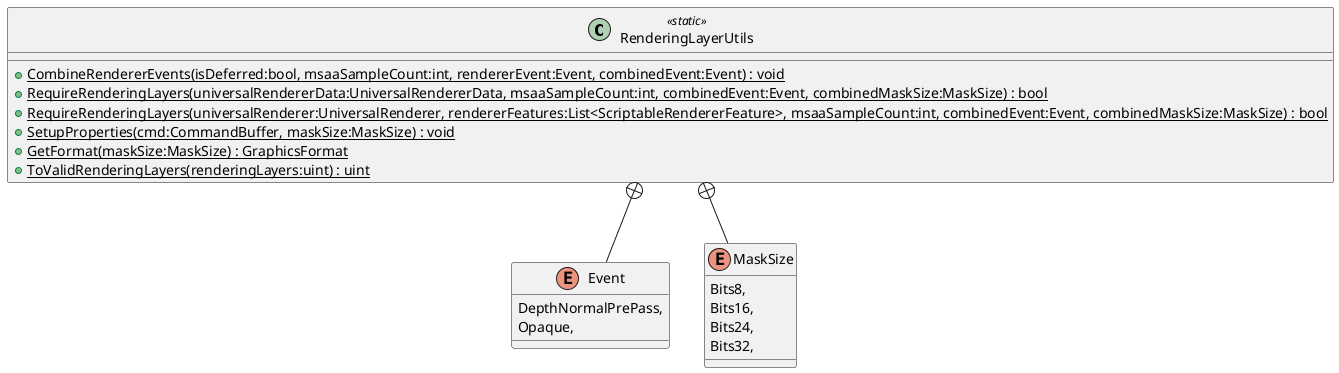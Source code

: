 @startuml
class RenderingLayerUtils <<static>> {
    + {static} CombineRendererEvents(isDeferred:bool, msaaSampleCount:int, rendererEvent:Event, combinedEvent:Event) : void
    + {static} RequireRenderingLayers(universalRendererData:UniversalRendererData, msaaSampleCount:int, combinedEvent:Event, combinedMaskSize:MaskSize) : bool
    + {static} RequireRenderingLayers(universalRenderer:UniversalRenderer, rendererFeatures:List<ScriptableRendererFeature>, msaaSampleCount:int, combinedEvent:Event, combinedMaskSize:MaskSize) : bool
    + {static} SetupProperties(cmd:CommandBuffer, maskSize:MaskSize) : void
    + {static} GetFormat(maskSize:MaskSize) : GraphicsFormat
    + {static} ToValidRenderingLayers(renderingLayers:uint) : uint
}
enum Event {
    DepthNormalPrePass,
    Opaque,
}
enum MaskSize {
    Bits8,
    Bits16,
    Bits24,
    Bits32,
}
RenderingLayerUtils +-- Event
RenderingLayerUtils +-- MaskSize
@enduml
